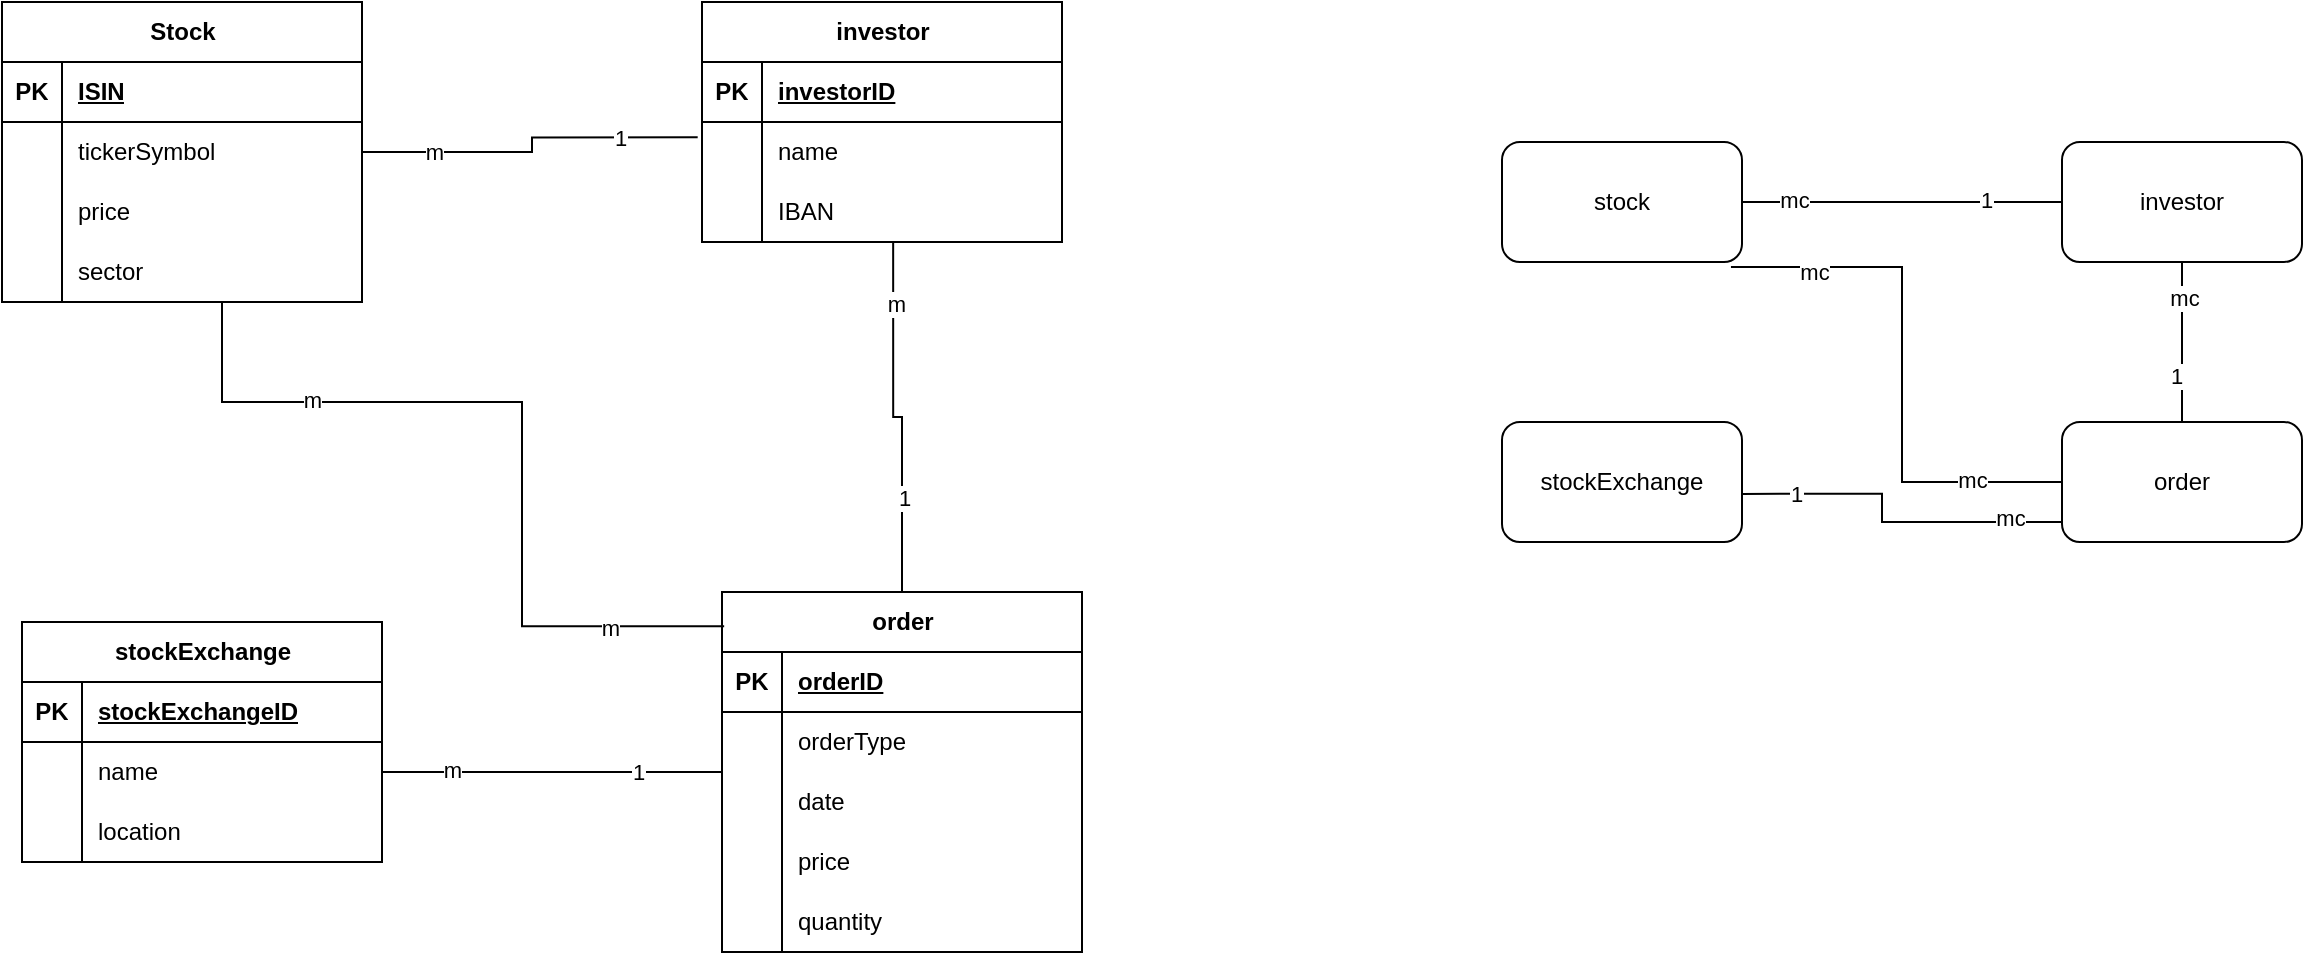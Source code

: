 <mxfile version="24.5.4" type="device">
  <diagram name="Seite-1" id="p81fF600FWtCvu_vLPJJ">
    <mxGraphModel dx="659" dy="432" grid="1" gridSize="10" guides="1" tooltips="1" connect="1" arrows="1" fold="1" page="1" pageScale="1" pageWidth="1654" pageHeight="2336" math="0" shadow="0">
      <root>
        <mxCell id="0" />
        <mxCell id="1" parent="0" />
        <mxCell id="6snChqFHqVZtnSu0dZ5z-1" value="Stock" style="shape=table;startSize=30;container=1;collapsible=1;childLayout=tableLayout;fixedRows=1;rowLines=0;fontStyle=1;align=center;resizeLast=1;html=1;" vertex="1" parent="1">
          <mxGeometry x="100" y="230" width="180" height="150" as="geometry" />
        </mxCell>
        <mxCell id="6snChqFHqVZtnSu0dZ5z-2" value="" style="shape=tableRow;horizontal=0;startSize=0;swimlaneHead=0;swimlaneBody=0;fillColor=none;collapsible=0;dropTarget=0;points=[[0,0.5],[1,0.5]];portConstraint=eastwest;top=0;left=0;right=0;bottom=1;" vertex="1" parent="6snChqFHqVZtnSu0dZ5z-1">
          <mxGeometry y="30" width="180" height="30" as="geometry" />
        </mxCell>
        <mxCell id="6snChqFHqVZtnSu0dZ5z-3" value="PK" style="shape=partialRectangle;connectable=0;fillColor=none;top=0;left=0;bottom=0;right=0;fontStyle=1;overflow=hidden;whiteSpace=wrap;html=1;" vertex="1" parent="6snChqFHqVZtnSu0dZ5z-2">
          <mxGeometry width="30" height="30" as="geometry">
            <mxRectangle width="30" height="30" as="alternateBounds" />
          </mxGeometry>
        </mxCell>
        <mxCell id="6snChqFHqVZtnSu0dZ5z-4" value="ISIN" style="shape=partialRectangle;connectable=0;fillColor=none;top=0;left=0;bottom=0;right=0;align=left;spacingLeft=6;fontStyle=5;overflow=hidden;whiteSpace=wrap;html=1;" vertex="1" parent="6snChqFHqVZtnSu0dZ5z-2">
          <mxGeometry x="30" width="150" height="30" as="geometry">
            <mxRectangle width="150" height="30" as="alternateBounds" />
          </mxGeometry>
        </mxCell>
        <mxCell id="6snChqFHqVZtnSu0dZ5z-5" value="" style="shape=tableRow;horizontal=0;startSize=0;swimlaneHead=0;swimlaneBody=0;fillColor=none;collapsible=0;dropTarget=0;points=[[0,0.5],[1,0.5]];portConstraint=eastwest;top=0;left=0;right=0;bottom=0;" vertex="1" parent="6snChqFHqVZtnSu0dZ5z-1">
          <mxGeometry y="60" width="180" height="30" as="geometry" />
        </mxCell>
        <mxCell id="6snChqFHqVZtnSu0dZ5z-6" value="" style="shape=partialRectangle;connectable=0;fillColor=none;top=0;left=0;bottom=0;right=0;editable=1;overflow=hidden;whiteSpace=wrap;html=1;" vertex="1" parent="6snChqFHqVZtnSu0dZ5z-5">
          <mxGeometry width="30" height="30" as="geometry">
            <mxRectangle width="30" height="30" as="alternateBounds" />
          </mxGeometry>
        </mxCell>
        <mxCell id="6snChqFHqVZtnSu0dZ5z-7" value="tickerSymbol" style="shape=partialRectangle;connectable=0;fillColor=none;top=0;left=0;bottom=0;right=0;align=left;spacingLeft=6;overflow=hidden;whiteSpace=wrap;html=1;" vertex="1" parent="6snChqFHqVZtnSu0dZ5z-5">
          <mxGeometry x="30" width="150" height="30" as="geometry">
            <mxRectangle width="150" height="30" as="alternateBounds" />
          </mxGeometry>
        </mxCell>
        <mxCell id="6snChqFHqVZtnSu0dZ5z-8" value="" style="shape=tableRow;horizontal=0;startSize=0;swimlaneHead=0;swimlaneBody=0;fillColor=none;collapsible=0;dropTarget=0;points=[[0,0.5],[1,0.5]];portConstraint=eastwest;top=0;left=0;right=0;bottom=0;" vertex="1" parent="6snChqFHqVZtnSu0dZ5z-1">
          <mxGeometry y="90" width="180" height="30" as="geometry" />
        </mxCell>
        <mxCell id="6snChqFHqVZtnSu0dZ5z-9" value="" style="shape=partialRectangle;connectable=0;fillColor=none;top=0;left=0;bottom=0;right=0;editable=1;overflow=hidden;whiteSpace=wrap;html=1;" vertex="1" parent="6snChqFHqVZtnSu0dZ5z-8">
          <mxGeometry width="30" height="30" as="geometry">
            <mxRectangle width="30" height="30" as="alternateBounds" />
          </mxGeometry>
        </mxCell>
        <mxCell id="6snChqFHqVZtnSu0dZ5z-10" value="price" style="shape=partialRectangle;connectable=0;fillColor=none;top=0;left=0;bottom=0;right=0;align=left;spacingLeft=6;overflow=hidden;whiteSpace=wrap;html=1;" vertex="1" parent="6snChqFHqVZtnSu0dZ5z-8">
          <mxGeometry x="30" width="150" height="30" as="geometry">
            <mxRectangle width="150" height="30" as="alternateBounds" />
          </mxGeometry>
        </mxCell>
        <mxCell id="6snChqFHqVZtnSu0dZ5z-11" value="" style="shape=tableRow;horizontal=0;startSize=0;swimlaneHead=0;swimlaneBody=0;fillColor=none;collapsible=0;dropTarget=0;points=[[0,0.5],[1,0.5]];portConstraint=eastwest;top=0;left=0;right=0;bottom=0;" vertex="1" parent="6snChqFHqVZtnSu0dZ5z-1">
          <mxGeometry y="120" width="180" height="30" as="geometry" />
        </mxCell>
        <mxCell id="6snChqFHqVZtnSu0dZ5z-12" value="" style="shape=partialRectangle;connectable=0;fillColor=none;top=0;left=0;bottom=0;right=0;editable=1;overflow=hidden;whiteSpace=wrap;html=1;" vertex="1" parent="6snChqFHqVZtnSu0dZ5z-11">
          <mxGeometry width="30" height="30" as="geometry">
            <mxRectangle width="30" height="30" as="alternateBounds" />
          </mxGeometry>
        </mxCell>
        <mxCell id="6snChqFHqVZtnSu0dZ5z-13" value="sector" style="shape=partialRectangle;connectable=0;fillColor=none;top=0;left=0;bottom=0;right=0;align=left;spacingLeft=6;overflow=hidden;whiteSpace=wrap;html=1;" vertex="1" parent="6snChqFHqVZtnSu0dZ5z-11">
          <mxGeometry x="30" width="150" height="30" as="geometry">
            <mxRectangle width="150" height="30" as="alternateBounds" />
          </mxGeometry>
        </mxCell>
        <mxCell id="6snChqFHqVZtnSu0dZ5z-14" value="investor" style="shape=table;startSize=30;container=1;collapsible=1;childLayout=tableLayout;fixedRows=1;rowLines=0;fontStyle=1;align=center;resizeLast=1;html=1;" vertex="1" parent="1">
          <mxGeometry x="450" y="230" width="180" height="120" as="geometry" />
        </mxCell>
        <mxCell id="6snChqFHqVZtnSu0dZ5z-15" value="" style="shape=tableRow;horizontal=0;startSize=0;swimlaneHead=0;swimlaneBody=0;fillColor=none;collapsible=0;dropTarget=0;points=[[0,0.5],[1,0.5]];portConstraint=eastwest;top=0;left=0;right=0;bottom=1;" vertex="1" parent="6snChqFHqVZtnSu0dZ5z-14">
          <mxGeometry y="30" width="180" height="30" as="geometry" />
        </mxCell>
        <mxCell id="6snChqFHqVZtnSu0dZ5z-16" value="PK" style="shape=partialRectangle;connectable=0;fillColor=none;top=0;left=0;bottom=0;right=0;fontStyle=1;overflow=hidden;whiteSpace=wrap;html=1;" vertex="1" parent="6snChqFHqVZtnSu0dZ5z-15">
          <mxGeometry width="30" height="30" as="geometry">
            <mxRectangle width="30" height="30" as="alternateBounds" />
          </mxGeometry>
        </mxCell>
        <mxCell id="6snChqFHqVZtnSu0dZ5z-17" value="investorID" style="shape=partialRectangle;connectable=0;fillColor=none;top=0;left=0;bottom=0;right=0;align=left;spacingLeft=6;fontStyle=5;overflow=hidden;whiteSpace=wrap;html=1;" vertex="1" parent="6snChqFHqVZtnSu0dZ5z-15">
          <mxGeometry x="30" width="150" height="30" as="geometry">
            <mxRectangle width="150" height="30" as="alternateBounds" />
          </mxGeometry>
        </mxCell>
        <mxCell id="6snChqFHqVZtnSu0dZ5z-18" value="" style="shape=tableRow;horizontal=0;startSize=0;swimlaneHead=0;swimlaneBody=0;fillColor=none;collapsible=0;dropTarget=0;points=[[0,0.5],[1,0.5]];portConstraint=eastwest;top=0;left=0;right=0;bottom=0;" vertex="1" parent="6snChqFHqVZtnSu0dZ5z-14">
          <mxGeometry y="60" width="180" height="30" as="geometry" />
        </mxCell>
        <mxCell id="6snChqFHqVZtnSu0dZ5z-19" value="" style="shape=partialRectangle;connectable=0;fillColor=none;top=0;left=0;bottom=0;right=0;editable=1;overflow=hidden;whiteSpace=wrap;html=1;" vertex="1" parent="6snChqFHqVZtnSu0dZ5z-18">
          <mxGeometry width="30" height="30" as="geometry">
            <mxRectangle width="30" height="30" as="alternateBounds" />
          </mxGeometry>
        </mxCell>
        <mxCell id="6snChqFHqVZtnSu0dZ5z-20" value="name" style="shape=partialRectangle;connectable=0;fillColor=none;top=0;left=0;bottom=0;right=0;align=left;spacingLeft=6;overflow=hidden;whiteSpace=wrap;html=1;" vertex="1" parent="6snChqFHqVZtnSu0dZ5z-18">
          <mxGeometry x="30" width="150" height="30" as="geometry">
            <mxRectangle width="150" height="30" as="alternateBounds" />
          </mxGeometry>
        </mxCell>
        <mxCell id="6snChqFHqVZtnSu0dZ5z-21" value="" style="shape=tableRow;horizontal=0;startSize=0;swimlaneHead=0;swimlaneBody=0;fillColor=none;collapsible=0;dropTarget=0;points=[[0,0.5],[1,0.5]];portConstraint=eastwest;top=0;left=0;right=0;bottom=0;" vertex="1" parent="6snChqFHqVZtnSu0dZ5z-14">
          <mxGeometry y="90" width="180" height="30" as="geometry" />
        </mxCell>
        <mxCell id="6snChqFHqVZtnSu0dZ5z-22" value="" style="shape=partialRectangle;connectable=0;fillColor=none;top=0;left=0;bottom=0;right=0;editable=1;overflow=hidden;whiteSpace=wrap;html=1;" vertex="1" parent="6snChqFHqVZtnSu0dZ5z-21">
          <mxGeometry width="30" height="30" as="geometry">
            <mxRectangle width="30" height="30" as="alternateBounds" />
          </mxGeometry>
        </mxCell>
        <mxCell id="6snChqFHqVZtnSu0dZ5z-23" value="IBAN" style="shape=partialRectangle;connectable=0;fillColor=none;top=0;left=0;bottom=0;right=0;align=left;spacingLeft=6;overflow=hidden;whiteSpace=wrap;html=1;" vertex="1" parent="6snChqFHqVZtnSu0dZ5z-21">
          <mxGeometry x="30" width="150" height="30" as="geometry">
            <mxRectangle width="150" height="30" as="alternateBounds" />
          </mxGeometry>
        </mxCell>
        <mxCell id="6snChqFHqVZtnSu0dZ5z-27" value="stockExchange" style="shape=table;startSize=30;container=1;collapsible=1;childLayout=tableLayout;fixedRows=1;rowLines=0;fontStyle=1;align=center;resizeLast=1;html=1;" vertex="1" parent="1">
          <mxGeometry x="110" y="540" width="180" height="120" as="geometry" />
        </mxCell>
        <mxCell id="6snChqFHqVZtnSu0dZ5z-28" value="" style="shape=tableRow;horizontal=0;startSize=0;swimlaneHead=0;swimlaneBody=0;fillColor=none;collapsible=0;dropTarget=0;points=[[0,0.5],[1,0.5]];portConstraint=eastwest;top=0;left=0;right=0;bottom=1;" vertex="1" parent="6snChqFHqVZtnSu0dZ5z-27">
          <mxGeometry y="30" width="180" height="30" as="geometry" />
        </mxCell>
        <mxCell id="6snChqFHqVZtnSu0dZ5z-29" value="PK" style="shape=partialRectangle;connectable=0;fillColor=none;top=0;left=0;bottom=0;right=0;fontStyle=1;overflow=hidden;whiteSpace=wrap;html=1;" vertex="1" parent="6snChqFHqVZtnSu0dZ5z-28">
          <mxGeometry width="30" height="30" as="geometry">
            <mxRectangle width="30" height="30" as="alternateBounds" />
          </mxGeometry>
        </mxCell>
        <mxCell id="6snChqFHqVZtnSu0dZ5z-30" value="stockExchangeID" style="shape=partialRectangle;connectable=0;fillColor=none;top=0;left=0;bottom=0;right=0;align=left;spacingLeft=6;fontStyle=5;overflow=hidden;whiteSpace=wrap;html=1;" vertex="1" parent="6snChqFHqVZtnSu0dZ5z-28">
          <mxGeometry x="30" width="150" height="30" as="geometry">
            <mxRectangle width="150" height="30" as="alternateBounds" />
          </mxGeometry>
        </mxCell>
        <mxCell id="6snChqFHqVZtnSu0dZ5z-31" value="" style="shape=tableRow;horizontal=0;startSize=0;swimlaneHead=0;swimlaneBody=0;fillColor=none;collapsible=0;dropTarget=0;points=[[0,0.5],[1,0.5]];portConstraint=eastwest;top=0;left=0;right=0;bottom=0;" vertex="1" parent="6snChqFHqVZtnSu0dZ5z-27">
          <mxGeometry y="60" width="180" height="30" as="geometry" />
        </mxCell>
        <mxCell id="6snChqFHqVZtnSu0dZ5z-32" value="" style="shape=partialRectangle;connectable=0;fillColor=none;top=0;left=0;bottom=0;right=0;editable=1;overflow=hidden;whiteSpace=wrap;html=1;" vertex="1" parent="6snChqFHqVZtnSu0dZ5z-31">
          <mxGeometry width="30" height="30" as="geometry">
            <mxRectangle width="30" height="30" as="alternateBounds" />
          </mxGeometry>
        </mxCell>
        <mxCell id="6snChqFHqVZtnSu0dZ5z-33" value="name" style="shape=partialRectangle;connectable=0;fillColor=none;top=0;left=0;bottom=0;right=0;align=left;spacingLeft=6;overflow=hidden;whiteSpace=wrap;html=1;" vertex="1" parent="6snChqFHqVZtnSu0dZ5z-31">
          <mxGeometry x="30" width="150" height="30" as="geometry">
            <mxRectangle width="150" height="30" as="alternateBounds" />
          </mxGeometry>
        </mxCell>
        <mxCell id="6snChqFHqVZtnSu0dZ5z-34" value="" style="shape=tableRow;horizontal=0;startSize=0;swimlaneHead=0;swimlaneBody=0;fillColor=none;collapsible=0;dropTarget=0;points=[[0,0.5],[1,0.5]];portConstraint=eastwest;top=0;left=0;right=0;bottom=0;" vertex="1" parent="6snChqFHqVZtnSu0dZ5z-27">
          <mxGeometry y="90" width="180" height="30" as="geometry" />
        </mxCell>
        <mxCell id="6snChqFHqVZtnSu0dZ5z-35" value="" style="shape=partialRectangle;connectable=0;fillColor=none;top=0;left=0;bottom=0;right=0;editable=1;overflow=hidden;whiteSpace=wrap;html=1;" vertex="1" parent="6snChqFHqVZtnSu0dZ5z-34">
          <mxGeometry width="30" height="30" as="geometry">
            <mxRectangle width="30" height="30" as="alternateBounds" />
          </mxGeometry>
        </mxCell>
        <mxCell id="6snChqFHqVZtnSu0dZ5z-36" value="location" style="shape=partialRectangle;connectable=0;fillColor=none;top=0;left=0;bottom=0;right=0;align=left;spacingLeft=6;overflow=hidden;whiteSpace=wrap;html=1;" vertex="1" parent="6snChqFHqVZtnSu0dZ5z-34">
          <mxGeometry x="30" width="150" height="30" as="geometry">
            <mxRectangle width="150" height="30" as="alternateBounds" />
          </mxGeometry>
        </mxCell>
        <mxCell id="6snChqFHqVZtnSu0dZ5z-53" style="edgeStyle=orthogonalEdgeStyle;rounded=0;orthogonalLoop=1;jettySize=auto;html=1;entryX=1;entryY=0.5;entryDx=0;entryDy=0;endArrow=none;endFill=0;" edge="1" parent="1" source="6snChqFHqVZtnSu0dZ5z-37" target="6snChqFHqVZtnSu0dZ5z-31">
          <mxGeometry relative="1" as="geometry" />
        </mxCell>
        <mxCell id="6snChqFHqVZtnSu0dZ5z-54" value="1" style="edgeLabel;html=1;align=center;verticalAlign=middle;resizable=0;points=[];" vertex="1" connectable="0" parent="6snChqFHqVZtnSu0dZ5z-53">
          <mxGeometry x="-0.503" relative="1" as="geometry">
            <mxPoint as="offset" />
          </mxGeometry>
        </mxCell>
        <mxCell id="6snChqFHqVZtnSu0dZ5z-55" value="m" style="edgeLabel;html=1;align=center;verticalAlign=middle;resizable=0;points=[];" vertex="1" connectable="0" parent="6snChqFHqVZtnSu0dZ5z-53">
          <mxGeometry x="0.591" y="-1" relative="1" as="geometry">
            <mxPoint as="offset" />
          </mxGeometry>
        </mxCell>
        <mxCell id="6snChqFHqVZtnSu0dZ5z-37" value="order" style="shape=table;startSize=30;container=1;collapsible=1;childLayout=tableLayout;fixedRows=1;rowLines=0;fontStyle=1;align=center;resizeLast=1;html=1;" vertex="1" parent="1">
          <mxGeometry x="460" y="525" width="180" height="180" as="geometry" />
        </mxCell>
        <mxCell id="6snChqFHqVZtnSu0dZ5z-38" value="" style="shape=tableRow;horizontal=0;startSize=0;swimlaneHead=0;swimlaneBody=0;fillColor=none;collapsible=0;dropTarget=0;points=[[0,0.5],[1,0.5]];portConstraint=eastwest;top=0;left=0;right=0;bottom=1;" vertex="1" parent="6snChqFHqVZtnSu0dZ5z-37">
          <mxGeometry y="30" width="180" height="30" as="geometry" />
        </mxCell>
        <mxCell id="6snChqFHqVZtnSu0dZ5z-39" value="PK" style="shape=partialRectangle;connectable=0;fillColor=none;top=0;left=0;bottom=0;right=0;fontStyle=1;overflow=hidden;whiteSpace=wrap;html=1;" vertex="1" parent="6snChqFHqVZtnSu0dZ5z-38">
          <mxGeometry width="30" height="30" as="geometry">
            <mxRectangle width="30" height="30" as="alternateBounds" />
          </mxGeometry>
        </mxCell>
        <mxCell id="6snChqFHqVZtnSu0dZ5z-40" value="orderID" style="shape=partialRectangle;connectable=0;fillColor=none;top=0;left=0;bottom=0;right=0;align=left;spacingLeft=6;fontStyle=5;overflow=hidden;whiteSpace=wrap;html=1;" vertex="1" parent="6snChqFHqVZtnSu0dZ5z-38">
          <mxGeometry x="30" width="150" height="30" as="geometry">
            <mxRectangle width="150" height="30" as="alternateBounds" />
          </mxGeometry>
        </mxCell>
        <mxCell id="6snChqFHqVZtnSu0dZ5z-41" value="" style="shape=tableRow;horizontal=0;startSize=0;swimlaneHead=0;swimlaneBody=0;fillColor=none;collapsible=0;dropTarget=0;points=[[0,0.5],[1,0.5]];portConstraint=eastwest;top=0;left=0;right=0;bottom=0;" vertex="1" parent="6snChqFHqVZtnSu0dZ5z-37">
          <mxGeometry y="60" width="180" height="30" as="geometry" />
        </mxCell>
        <mxCell id="6snChqFHqVZtnSu0dZ5z-42" value="" style="shape=partialRectangle;connectable=0;fillColor=none;top=0;left=0;bottom=0;right=0;editable=1;overflow=hidden;whiteSpace=wrap;html=1;" vertex="1" parent="6snChqFHqVZtnSu0dZ5z-41">
          <mxGeometry width="30" height="30" as="geometry">
            <mxRectangle width="30" height="30" as="alternateBounds" />
          </mxGeometry>
        </mxCell>
        <mxCell id="6snChqFHqVZtnSu0dZ5z-43" value="orderType" style="shape=partialRectangle;connectable=0;fillColor=none;top=0;left=0;bottom=0;right=0;align=left;spacingLeft=6;overflow=hidden;whiteSpace=wrap;html=1;" vertex="1" parent="6snChqFHqVZtnSu0dZ5z-41">
          <mxGeometry x="30" width="150" height="30" as="geometry">
            <mxRectangle width="150" height="30" as="alternateBounds" />
          </mxGeometry>
        </mxCell>
        <mxCell id="6snChqFHqVZtnSu0dZ5z-44" value="" style="shape=tableRow;horizontal=0;startSize=0;swimlaneHead=0;swimlaneBody=0;fillColor=none;collapsible=0;dropTarget=0;points=[[0,0.5],[1,0.5]];portConstraint=eastwest;top=0;left=0;right=0;bottom=0;" vertex="1" parent="6snChqFHqVZtnSu0dZ5z-37">
          <mxGeometry y="90" width="180" height="30" as="geometry" />
        </mxCell>
        <mxCell id="6snChqFHqVZtnSu0dZ5z-45" value="" style="shape=partialRectangle;connectable=0;fillColor=none;top=0;left=0;bottom=0;right=0;editable=1;overflow=hidden;whiteSpace=wrap;html=1;" vertex="1" parent="6snChqFHqVZtnSu0dZ5z-44">
          <mxGeometry width="30" height="30" as="geometry">
            <mxRectangle width="30" height="30" as="alternateBounds" />
          </mxGeometry>
        </mxCell>
        <mxCell id="6snChqFHqVZtnSu0dZ5z-46" value="date" style="shape=partialRectangle;connectable=0;fillColor=none;top=0;left=0;bottom=0;right=0;align=left;spacingLeft=6;overflow=hidden;whiteSpace=wrap;html=1;" vertex="1" parent="6snChqFHqVZtnSu0dZ5z-44">
          <mxGeometry x="30" width="150" height="30" as="geometry">
            <mxRectangle width="150" height="30" as="alternateBounds" />
          </mxGeometry>
        </mxCell>
        <mxCell id="6snChqFHqVZtnSu0dZ5z-47" value="" style="shape=tableRow;horizontal=0;startSize=0;swimlaneHead=0;swimlaneBody=0;fillColor=none;collapsible=0;dropTarget=0;points=[[0,0.5],[1,0.5]];portConstraint=eastwest;top=0;left=0;right=0;bottom=0;" vertex="1" parent="6snChqFHqVZtnSu0dZ5z-37">
          <mxGeometry y="120" width="180" height="30" as="geometry" />
        </mxCell>
        <mxCell id="6snChqFHqVZtnSu0dZ5z-48" value="" style="shape=partialRectangle;connectable=0;fillColor=none;top=0;left=0;bottom=0;right=0;editable=1;overflow=hidden;whiteSpace=wrap;html=1;" vertex="1" parent="6snChqFHqVZtnSu0dZ5z-47">
          <mxGeometry width="30" height="30" as="geometry">
            <mxRectangle width="30" height="30" as="alternateBounds" />
          </mxGeometry>
        </mxCell>
        <mxCell id="6snChqFHqVZtnSu0dZ5z-49" value="price" style="shape=partialRectangle;connectable=0;fillColor=none;top=0;left=0;bottom=0;right=0;align=left;spacingLeft=6;overflow=hidden;whiteSpace=wrap;html=1;" vertex="1" parent="6snChqFHqVZtnSu0dZ5z-47">
          <mxGeometry x="30" width="150" height="30" as="geometry">
            <mxRectangle width="150" height="30" as="alternateBounds" />
          </mxGeometry>
        </mxCell>
        <mxCell id="6snChqFHqVZtnSu0dZ5z-50" value="" style="shape=tableRow;horizontal=0;startSize=0;swimlaneHead=0;swimlaneBody=0;fillColor=none;collapsible=0;dropTarget=0;points=[[0,0.5],[1,0.5]];portConstraint=eastwest;top=0;left=0;right=0;bottom=0;" vertex="1" parent="6snChqFHqVZtnSu0dZ5z-37">
          <mxGeometry y="150" width="180" height="30" as="geometry" />
        </mxCell>
        <mxCell id="6snChqFHqVZtnSu0dZ5z-51" value="" style="shape=partialRectangle;connectable=0;fillColor=none;top=0;left=0;bottom=0;right=0;editable=1;overflow=hidden;whiteSpace=wrap;html=1;" vertex="1" parent="6snChqFHqVZtnSu0dZ5z-50">
          <mxGeometry width="30" height="30" as="geometry">
            <mxRectangle width="30" height="30" as="alternateBounds" />
          </mxGeometry>
        </mxCell>
        <mxCell id="6snChqFHqVZtnSu0dZ5z-52" value="quantity" style="shape=partialRectangle;connectable=0;fillColor=none;top=0;left=0;bottom=0;right=0;align=left;spacingLeft=6;overflow=hidden;whiteSpace=wrap;html=1;" vertex="1" parent="6snChqFHqVZtnSu0dZ5z-50">
          <mxGeometry x="30" width="150" height="30" as="geometry">
            <mxRectangle width="150" height="30" as="alternateBounds" />
          </mxGeometry>
        </mxCell>
        <mxCell id="6snChqFHqVZtnSu0dZ5z-57" style="edgeStyle=orthogonalEdgeStyle;rounded=0;orthogonalLoop=1;jettySize=auto;html=1;entryX=0.531;entryY=0.997;entryDx=0;entryDy=0;entryPerimeter=0;endArrow=none;endFill=0;" edge="1" parent="1" source="6snChqFHqVZtnSu0dZ5z-37" target="6snChqFHqVZtnSu0dZ5z-21">
          <mxGeometry relative="1" as="geometry" />
        </mxCell>
        <mxCell id="6snChqFHqVZtnSu0dZ5z-58" value="1" style="edgeLabel;html=1;align=center;verticalAlign=middle;resizable=0;points=[];" vertex="1" connectable="0" parent="6snChqFHqVZtnSu0dZ5z-57">
          <mxGeometry x="-0.474" y="-1" relative="1" as="geometry">
            <mxPoint as="offset" />
          </mxGeometry>
        </mxCell>
        <mxCell id="6snChqFHqVZtnSu0dZ5z-59" value="m" style="edgeLabel;html=1;align=center;verticalAlign=middle;resizable=0;points=[];" vertex="1" connectable="0" parent="6snChqFHqVZtnSu0dZ5z-57">
          <mxGeometry x="0.663" y="-1" relative="1" as="geometry">
            <mxPoint as="offset" />
          </mxGeometry>
        </mxCell>
        <mxCell id="6snChqFHqVZtnSu0dZ5z-60" style="edgeStyle=orthogonalEdgeStyle;rounded=0;orthogonalLoop=1;jettySize=auto;html=1;entryX=-0.012;entryY=0.256;entryDx=0;entryDy=0;entryPerimeter=0;endArrow=none;endFill=0;" edge="1" parent="1" source="6snChqFHqVZtnSu0dZ5z-5" target="6snChqFHqVZtnSu0dZ5z-18">
          <mxGeometry relative="1" as="geometry" />
        </mxCell>
        <mxCell id="6snChqFHqVZtnSu0dZ5z-62" value="m" style="edgeLabel;html=1;align=center;verticalAlign=middle;resizable=0;points=[];" vertex="1" connectable="0" parent="6snChqFHqVZtnSu0dZ5z-60">
          <mxGeometry x="-0.587" relative="1" as="geometry">
            <mxPoint as="offset" />
          </mxGeometry>
        </mxCell>
        <mxCell id="6snChqFHqVZtnSu0dZ5z-67" value="1" style="edgeLabel;html=1;align=center;verticalAlign=middle;resizable=0;points=[];" vertex="1" connectable="0" parent="6snChqFHqVZtnSu0dZ5z-60">
          <mxGeometry x="0.552" relative="1" as="geometry">
            <mxPoint as="offset" />
          </mxGeometry>
        </mxCell>
        <mxCell id="6snChqFHqVZtnSu0dZ5z-63" style="edgeStyle=orthogonalEdgeStyle;rounded=0;orthogonalLoop=1;jettySize=auto;html=1;entryX=0.006;entryY=0.095;entryDx=0;entryDy=0;entryPerimeter=0;endArrow=none;endFill=0;" edge="1" parent="1" source="6snChqFHqVZtnSu0dZ5z-1" target="6snChqFHqVZtnSu0dZ5z-37">
          <mxGeometry relative="1" as="geometry">
            <Array as="points">
              <mxPoint x="210" y="430" />
              <mxPoint x="360" y="430" />
              <mxPoint x="360" y="542" />
            </Array>
          </mxGeometry>
        </mxCell>
        <mxCell id="6snChqFHqVZtnSu0dZ5z-64" value="m" style="edgeLabel;html=1;align=center;verticalAlign=middle;resizable=0;points=[];" vertex="1" connectable="0" parent="6snChqFHqVZtnSu0dZ5z-63">
          <mxGeometry x="-0.539" y="1" relative="1" as="geometry">
            <mxPoint as="offset" />
          </mxGeometry>
        </mxCell>
        <mxCell id="6snChqFHqVZtnSu0dZ5z-68" value="m" style="edgeLabel;html=1;align=center;verticalAlign=middle;resizable=0;points=[];" vertex="1" connectable="0" parent="6snChqFHqVZtnSu0dZ5z-63">
          <mxGeometry x="0.722" y="-1" relative="1" as="geometry">
            <mxPoint as="offset" />
          </mxGeometry>
        </mxCell>
        <mxCell id="6snChqFHqVZtnSu0dZ5z-73" style="edgeStyle=orthogonalEdgeStyle;rounded=0;orthogonalLoop=1;jettySize=auto;html=1;entryX=0.5;entryY=0;entryDx=0;entryDy=0;endArrow=none;endFill=0;" edge="1" parent="1" source="6snChqFHqVZtnSu0dZ5z-69" target="6snChqFHqVZtnSu0dZ5z-72">
          <mxGeometry relative="1" as="geometry" />
        </mxCell>
        <mxCell id="6snChqFHqVZtnSu0dZ5z-74" value="1" style="edgeLabel;html=1;align=center;verticalAlign=middle;resizable=0;points=[];" vertex="1" connectable="0" parent="6snChqFHqVZtnSu0dZ5z-73">
          <mxGeometry x="0.41" y="-3" relative="1" as="geometry">
            <mxPoint as="offset" />
          </mxGeometry>
        </mxCell>
        <mxCell id="6snChqFHqVZtnSu0dZ5z-75" value="mc" style="edgeLabel;html=1;align=center;verticalAlign=middle;resizable=0;points=[];" vertex="1" connectable="0" parent="6snChqFHqVZtnSu0dZ5z-73">
          <mxGeometry x="-0.556" y="1" relative="1" as="geometry">
            <mxPoint as="offset" />
          </mxGeometry>
        </mxCell>
        <mxCell id="6snChqFHqVZtnSu0dZ5z-76" style="edgeStyle=orthogonalEdgeStyle;rounded=0;orthogonalLoop=1;jettySize=auto;html=1;endArrow=none;endFill=0;" edge="1" parent="1" source="6snChqFHqVZtnSu0dZ5z-69" target="6snChqFHqVZtnSu0dZ5z-70">
          <mxGeometry relative="1" as="geometry" />
        </mxCell>
        <mxCell id="6snChqFHqVZtnSu0dZ5z-77" value="1" style="edgeLabel;html=1;align=center;verticalAlign=middle;resizable=0;points=[];" vertex="1" connectable="0" parent="6snChqFHqVZtnSu0dZ5z-76">
          <mxGeometry x="-0.528" y="-1" relative="1" as="geometry">
            <mxPoint as="offset" />
          </mxGeometry>
        </mxCell>
        <mxCell id="6snChqFHqVZtnSu0dZ5z-78" value="mc" style="edgeLabel;html=1;align=center;verticalAlign=middle;resizable=0;points=[];" vertex="1" connectable="0" parent="6snChqFHqVZtnSu0dZ5z-76">
          <mxGeometry x="0.678" y="-1" relative="1" as="geometry">
            <mxPoint as="offset" />
          </mxGeometry>
        </mxCell>
        <mxCell id="6snChqFHqVZtnSu0dZ5z-69" value="investor" style="rounded=1;whiteSpace=wrap;html=1;" vertex="1" parent="1">
          <mxGeometry x="1130" y="300" width="120" height="60" as="geometry" />
        </mxCell>
        <mxCell id="6snChqFHqVZtnSu0dZ5z-70" value="stock" style="rounded=1;whiteSpace=wrap;html=1;" vertex="1" parent="1">
          <mxGeometry x="850" y="300" width="120" height="60" as="geometry" />
        </mxCell>
        <mxCell id="6snChqFHqVZtnSu0dZ5z-71" value="stockExchange" style="rounded=1;whiteSpace=wrap;html=1;" vertex="1" parent="1">
          <mxGeometry x="850" y="440" width="120" height="60" as="geometry" />
        </mxCell>
        <mxCell id="6snChqFHqVZtnSu0dZ5z-72" value="order" style="rounded=1;whiteSpace=wrap;html=1;" vertex="1" parent="1">
          <mxGeometry x="1130" y="440" width="120" height="60" as="geometry" />
        </mxCell>
        <mxCell id="6snChqFHqVZtnSu0dZ5z-79" style="edgeStyle=orthogonalEdgeStyle;rounded=0;orthogonalLoop=1;jettySize=auto;html=1;entryX=0.954;entryY=1.042;entryDx=0;entryDy=0;entryPerimeter=0;endArrow=none;endFill=0;" edge="1" parent="1" source="6snChqFHqVZtnSu0dZ5z-72" target="6snChqFHqVZtnSu0dZ5z-70">
          <mxGeometry relative="1" as="geometry">
            <Array as="points">
              <mxPoint x="1050" y="470" />
              <mxPoint x="1050" y="363" />
            </Array>
          </mxGeometry>
        </mxCell>
        <mxCell id="6snChqFHqVZtnSu0dZ5z-80" value="mc" style="edgeLabel;html=1;align=center;verticalAlign=middle;resizable=0;points=[];" vertex="1" connectable="0" parent="6snChqFHqVZtnSu0dZ5z-79">
          <mxGeometry x="0.695" y="2" relative="1" as="geometry">
            <mxPoint as="offset" />
          </mxGeometry>
        </mxCell>
        <mxCell id="6snChqFHqVZtnSu0dZ5z-81" value="mc" style="edgeLabel;html=1;align=center;verticalAlign=middle;resizable=0;points=[];" vertex="1" connectable="0" parent="6snChqFHqVZtnSu0dZ5z-79">
          <mxGeometry x="-0.668" y="-1" relative="1" as="geometry">
            <mxPoint as="offset" />
          </mxGeometry>
        </mxCell>
        <mxCell id="6snChqFHqVZtnSu0dZ5z-82" style="edgeStyle=orthogonalEdgeStyle;rounded=0;orthogonalLoop=1;jettySize=auto;html=1;entryX=0.999;entryY=0.599;entryDx=0;entryDy=0;entryPerimeter=0;endArrow=none;endFill=0;" edge="1" parent="1" source="6snChqFHqVZtnSu0dZ5z-72" target="6snChqFHqVZtnSu0dZ5z-71">
          <mxGeometry relative="1" as="geometry">
            <Array as="points">
              <mxPoint x="1040" y="490" />
              <mxPoint x="1040" y="476" />
            </Array>
          </mxGeometry>
        </mxCell>
        <mxCell id="6snChqFHqVZtnSu0dZ5z-83" value="1" style="edgeLabel;html=1;align=center;verticalAlign=middle;resizable=0;points=[];" vertex="1" connectable="0" parent="6snChqFHqVZtnSu0dZ5z-82">
          <mxGeometry x="0.695" relative="1" as="geometry">
            <mxPoint as="offset" />
          </mxGeometry>
        </mxCell>
        <mxCell id="6snChqFHqVZtnSu0dZ5z-84" value="&lt;div&gt;mc&lt;/div&gt;" style="edgeLabel;html=1;align=center;verticalAlign=middle;resizable=0;points=[];" vertex="1" connectable="0" parent="6snChqFHqVZtnSu0dZ5z-82">
          <mxGeometry x="-0.702" y="-2" relative="1" as="geometry">
            <mxPoint as="offset" />
          </mxGeometry>
        </mxCell>
      </root>
    </mxGraphModel>
  </diagram>
</mxfile>
